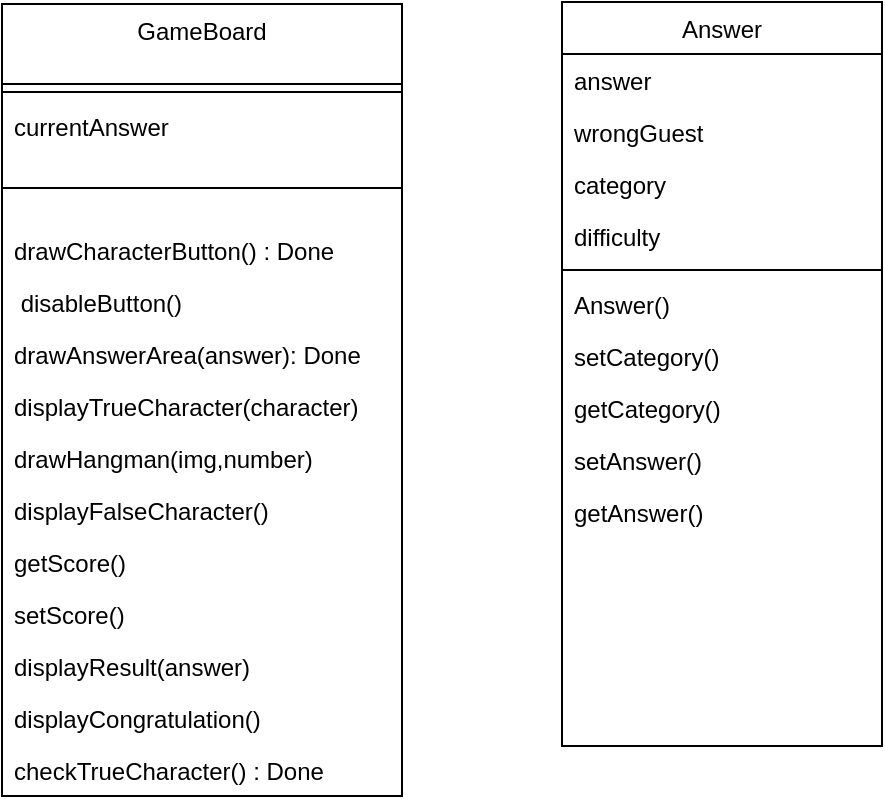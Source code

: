 <mxfile version="13.6.5" type="device"><diagram id="C5RBs43oDa-KdzZeNtuy" name="Page-1"><mxGraphModel dx="1049" dy="482" grid="1" gridSize="10" guides="1" tooltips="1" connect="1" arrows="1" fold="1" page="1" pageScale="1" pageWidth="827" pageHeight="1169" math="0" shadow="0"><root><mxCell id="WIyWlLk6GJQsqaUBKTNV-0"/><mxCell id="WIyWlLk6GJQsqaUBKTNV-1" parent="WIyWlLk6GJQsqaUBKTNV-0"/><mxCell id="zkfFHV4jXpPFQw0GAbJ--6" value="GameBoard" style="swimlane;fontStyle=0;align=center;verticalAlign=top;childLayout=stackLayout;horizontal=1;startSize=40;horizontalStack=0;resizeParent=1;resizeLast=0;collapsible=1;marginBottom=0;rounded=0;shadow=0;strokeWidth=1;" parent="WIyWlLk6GJQsqaUBKTNV-1" vertex="1"><mxGeometry x="190" y="170" width="200" height="396" as="geometry"><mxRectangle x="130" y="380" width="160" height="26" as="alternateBounds"/></mxGeometry></mxCell><mxCell id="zkfFHV4jXpPFQw0GAbJ--9" value="" style="line;html=1;strokeWidth=1;align=left;verticalAlign=middle;spacingTop=-1;spacingLeft=3;spacingRight=3;rotatable=0;labelPosition=right;points=[];portConstraint=eastwest;" parent="zkfFHV4jXpPFQw0GAbJ--6" vertex="1"><mxGeometry y="40" width="200" height="8" as="geometry"/></mxCell><mxCell id="l0kQzTgQ_bW_1vKq-t5k-117" value="currentAnswer" style="text;strokeColor=none;fillColor=none;align=left;verticalAlign=top;spacingLeft=4;spacingRight=4;overflow=hidden;rotatable=0;points=[[0,0.5],[1,0.5]];portConstraint=eastwest;" vertex="1" parent="zkfFHV4jXpPFQw0GAbJ--6"><mxGeometry y="48" width="200" height="26" as="geometry"/></mxCell><mxCell id="l0kQzTgQ_bW_1vKq-t5k-81" value="" style="line;html=1;strokeWidth=1;align=left;verticalAlign=middle;spacingTop=-1;spacingLeft=3;spacingRight=3;rotatable=0;labelPosition=right;points=[];portConstraint=eastwest;" vertex="1" parent="zkfFHV4jXpPFQw0GAbJ--6"><mxGeometry y="74" width="200" height="36" as="geometry"/></mxCell><mxCell id="l0kQzTgQ_bW_1vKq-t5k-29" value="drawCharacterButton() : Done" style="text;align=left;verticalAlign=top;spacingLeft=4;spacingRight=4;overflow=hidden;rotatable=0;points=[[0,0.5],[1,0.5]];portConstraint=eastwest;" vertex="1" parent="zkfFHV4jXpPFQw0GAbJ--6"><mxGeometry y="110" width="200" height="26" as="geometry"/></mxCell><mxCell id="l0kQzTgQ_bW_1vKq-t5k-30" value=" disableButton()" style="text;align=left;verticalAlign=top;spacingLeft=4;spacingRight=4;overflow=hidden;rotatable=0;points=[[0,0.5],[1,0.5]];portConstraint=eastwest;" vertex="1" parent="zkfFHV4jXpPFQw0GAbJ--6"><mxGeometry y="136" width="200" height="26" as="geometry"/></mxCell><mxCell id="zkfFHV4jXpPFQw0GAbJ--11" value="drawAnswerArea(answer): Done" style="text;align=left;verticalAlign=top;spacingLeft=4;spacingRight=4;overflow=hidden;rotatable=0;points=[[0,0.5],[1,0.5]];portConstraint=eastwest;" parent="zkfFHV4jXpPFQw0GAbJ--6" vertex="1"><mxGeometry y="162" width="200" height="26" as="geometry"/></mxCell><mxCell id="l0kQzTgQ_bW_1vKq-t5k-9" value="displayTrueCharacter(character)" style="text;align=left;verticalAlign=top;spacingLeft=4;spacingRight=4;overflow=hidden;rotatable=0;points=[[0,0.5],[1,0.5]];portConstraint=eastwest;" vertex="1" parent="zkfFHV4jXpPFQw0GAbJ--6"><mxGeometry y="188" width="200" height="26" as="geometry"/></mxCell><mxCell id="l0kQzTgQ_bW_1vKq-t5k-45" value="drawHangman(img,number)" style="text;align=left;verticalAlign=top;spacingLeft=4;spacingRight=4;overflow=hidden;rotatable=0;points=[[0,0.5],[1,0.5]];portConstraint=eastwest;" vertex="1" parent="zkfFHV4jXpPFQw0GAbJ--6"><mxGeometry y="214" width="200" height="26" as="geometry"/></mxCell><mxCell id="l0kQzTgQ_bW_1vKq-t5k-36" value="displayFalseCharacter()" style="text;align=left;verticalAlign=top;spacingLeft=4;spacingRight=4;overflow=hidden;rotatable=0;points=[[0,0.5],[1,0.5]];portConstraint=eastwest;" vertex="1" parent="zkfFHV4jXpPFQw0GAbJ--6"><mxGeometry y="240" width="200" height="26" as="geometry"/></mxCell><mxCell id="l0kQzTgQ_bW_1vKq-t5k-78" value="getScore()" style="text;align=left;verticalAlign=top;spacingLeft=4;spacingRight=4;overflow=hidden;rotatable=0;points=[[0,0.5],[1,0.5]];portConstraint=eastwest;" vertex="1" parent="zkfFHV4jXpPFQw0GAbJ--6"><mxGeometry y="266" width="200" height="26" as="geometry"/></mxCell><mxCell id="l0kQzTgQ_bW_1vKq-t5k-79" value="setScore()" style="text;align=left;verticalAlign=top;spacingLeft=4;spacingRight=4;overflow=hidden;rotatable=0;points=[[0,0.5],[1,0.5]];portConstraint=eastwest;" vertex="1" parent="zkfFHV4jXpPFQw0GAbJ--6"><mxGeometry y="292" width="200" height="26" as="geometry"/></mxCell><mxCell id="l0kQzTgQ_bW_1vKq-t5k-34" value="displayResult(answer)" style="text;align=left;verticalAlign=top;spacingLeft=4;spacingRight=4;overflow=hidden;rotatable=0;points=[[0,0.5],[1,0.5]];portConstraint=eastwest;" vertex="1" parent="zkfFHV4jXpPFQw0GAbJ--6"><mxGeometry y="318" width="200" height="26" as="geometry"/></mxCell><mxCell id="l0kQzTgQ_bW_1vKq-t5k-59" value="displayCongratulation()" style="text;align=left;verticalAlign=top;spacingLeft=4;spacingRight=4;overflow=hidden;rotatable=0;points=[[0,0.5],[1,0.5]];portConstraint=eastwest;" vertex="1" parent="zkfFHV4jXpPFQw0GAbJ--6"><mxGeometry y="344" width="200" height="26" as="geometry"/></mxCell><mxCell id="l0kQzTgQ_bW_1vKq-t5k-67" value="checkTrueCharacter() : Done" style="text;align=left;verticalAlign=top;spacingLeft=4;spacingRight=4;overflow=hidden;rotatable=0;points=[[0,0.5],[1,0.5]];portConstraint=eastwest;" vertex="1" parent="zkfFHV4jXpPFQw0GAbJ--6"><mxGeometry y="370" width="200" height="26" as="geometry"/></mxCell><mxCell id="l0kQzTgQ_bW_1vKq-t5k-46" value="Answer" style="swimlane;fontStyle=0;align=center;verticalAlign=top;childLayout=stackLayout;horizontal=1;startSize=26;horizontalStack=0;resizeParent=1;resizeLast=0;collapsible=1;marginBottom=0;rounded=0;shadow=0;strokeWidth=1;" vertex="1" parent="WIyWlLk6GJQsqaUBKTNV-1"><mxGeometry x="470" y="169" width="160" height="372" as="geometry"><mxRectangle x="340" y="380" width="170" height="26" as="alternateBounds"/></mxGeometry></mxCell><mxCell id="l0kQzTgQ_bW_1vKq-t5k-47" value="answer&#10;" style="text;align=left;verticalAlign=top;spacingLeft=4;spacingRight=4;overflow=hidden;rotatable=0;points=[[0,0.5],[1,0.5]];portConstraint=eastwest;" vertex="1" parent="l0kQzTgQ_bW_1vKq-t5k-46"><mxGeometry y="26" width="160" height="26" as="geometry"/></mxCell><mxCell id="l0kQzTgQ_bW_1vKq-t5k-70" value="wrongGuest" style="text;align=left;verticalAlign=top;spacingLeft=4;spacingRight=4;overflow=hidden;rotatable=0;points=[[0,0.5],[1,0.5]];portConstraint=eastwest;" vertex="1" parent="l0kQzTgQ_bW_1vKq-t5k-46"><mxGeometry y="52" width="160" height="26" as="geometry"/></mxCell><mxCell id="l0kQzTgQ_bW_1vKq-t5k-73" value="category" style="text;align=left;verticalAlign=top;spacingLeft=4;spacingRight=4;overflow=hidden;rotatable=0;points=[[0,0.5],[1,0.5]];portConstraint=eastwest;" vertex="1" parent="l0kQzTgQ_bW_1vKq-t5k-46"><mxGeometry y="78" width="160" height="26" as="geometry"/></mxCell><mxCell id="l0kQzTgQ_bW_1vKq-t5k-80" value="difficulty" style="text;align=left;verticalAlign=top;spacingLeft=4;spacingRight=4;overflow=hidden;rotatable=0;points=[[0,0.5],[1,0.5]];portConstraint=eastwest;" vertex="1" parent="l0kQzTgQ_bW_1vKq-t5k-46"><mxGeometry y="104" width="160" height="26" as="geometry"/></mxCell><mxCell id="l0kQzTgQ_bW_1vKq-t5k-48" value="" style="line;html=1;strokeWidth=1;align=left;verticalAlign=middle;spacingTop=-1;spacingLeft=3;spacingRight=3;rotatable=0;labelPosition=right;points=[];portConstraint=eastwest;" vertex="1" parent="l0kQzTgQ_bW_1vKq-t5k-46"><mxGeometry y="130" width="160" height="8" as="geometry"/></mxCell><mxCell id="l0kQzTgQ_bW_1vKq-t5k-49" value="Answer()" style="text;align=left;verticalAlign=top;spacingLeft=4;spacingRight=4;overflow=hidden;rotatable=0;points=[[0,0.5],[1,0.5]];portConstraint=eastwest;" vertex="1" parent="l0kQzTgQ_bW_1vKq-t5k-46"><mxGeometry y="138" width="160" height="26" as="geometry"/></mxCell><mxCell id="l0kQzTgQ_bW_1vKq-t5k-74" value="setCategory()" style="text;align=left;verticalAlign=top;spacingLeft=4;spacingRight=4;overflow=hidden;rotatable=0;points=[[0,0.5],[1,0.5]];portConstraint=eastwest;" vertex="1" parent="l0kQzTgQ_bW_1vKq-t5k-46"><mxGeometry y="164" width="160" height="26" as="geometry"/></mxCell><mxCell id="l0kQzTgQ_bW_1vKq-t5k-75" value="getCategory()" style="text;align=left;verticalAlign=top;spacingLeft=4;spacingRight=4;overflow=hidden;rotatable=0;points=[[0,0.5],[1,0.5]];portConstraint=eastwest;" vertex="1" parent="l0kQzTgQ_bW_1vKq-t5k-46"><mxGeometry y="190" width="160" height="26" as="geometry"/></mxCell><mxCell id="l0kQzTgQ_bW_1vKq-t5k-56" value="setAnswer()&#10;" style="text;align=left;verticalAlign=top;spacingLeft=4;spacingRight=4;overflow=hidden;rotatable=0;points=[[0,0.5],[1,0.5]];portConstraint=eastwest;" vertex="1" parent="l0kQzTgQ_bW_1vKq-t5k-46"><mxGeometry y="216" width="160" height="26" as="geometry"/></mxCell><mxCell id="l0kQzTgQ_bW_1vKq-t5k-57" value="getAnswer()&#10;" style="text;align=left;verticalAlign=top;spacingLeft=4;spacingRight=4;overflow=hidden;rotatable=0;points=[[0,0.5],[1,0.5]];portConstraint=eastwest;" vertex="1" parent="l0kQzTgQ_bW_1vKq-t5k-46"><mxGeometry y="242" width="160" height="26" as="geometry"/></mxCell></root></mxGraphModel></diagram></mxfile>